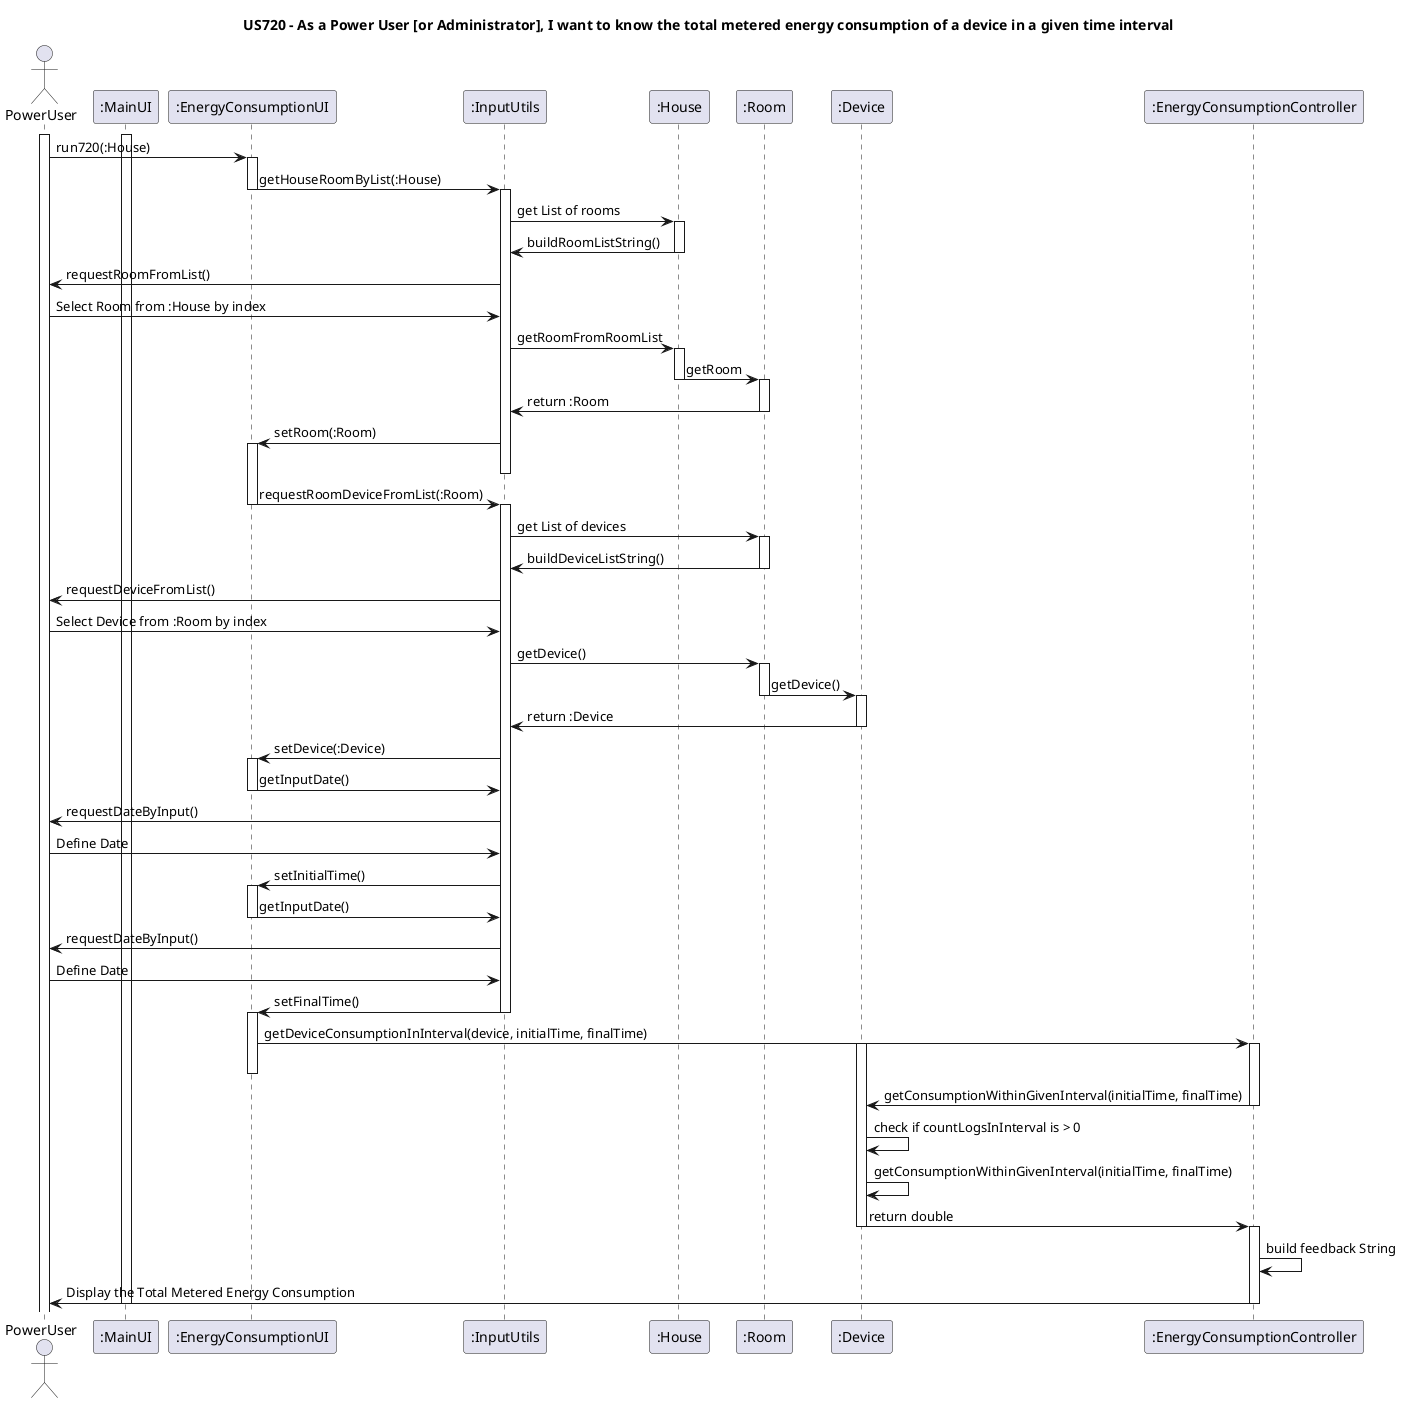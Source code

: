 @startuml
title US720 - As a Power User [or Administrator], I want to know the total metered energy consumption of a device in a given time interval
actor PowerUser
activate PowerUser
activate ":MainUI"
PowerUser ->":EnergyConsumptionUI": run720(:House)
activate ":EnergyConsumptionUI"
":EnergyConsumptionUI" -> ":InputUtils": getHouseRoomByList(:House)
deactivate ":EnergyConsumptionUI"
activate ":InputUtils"
":InputUtils" -> ":House": get List of rooms
activate ":House"
":House" -> ":InputUtils": buildRoomListString()
deactivate ":House"
":InputUtils" -> PowerUser: requestRoomFromList()
PowerUser -> ":InputUtils": Select Room from :House by index
":InputUtils" -> ":House": getRoomFromRoomList
activate ":House"
":House" -> ":Room": getRoom
deactivate ":House"
activate ":Room"
":Room" -> ":InputUtils": return :Room
deactivate ":Room"
":InputUtils" -> ":EnergyConsumptionUI": setRoom(:Room)
activate ":EnergyConsumptionUI"
deactivate ":InputUtils"
":EnergyConsumptionUI" -> ":InputUtils": requestRoomDeviceFromList(:Room)
deactivate ":EnergyConsumptionUI"
activate ":InputUtils"
":InputUtils" -> ":Room": get List of devices
activate ":Room"
":Room" -> ":InputUtils": buildDeviceListString()
deactivate ":Room"
":InputUtils" -> PowerUser: requestDeviceFromList()
PowerUser -> ":InputUtils": Select Device from :Room by index
":InputUtils" -> ":Room": getDevice()
activate ":Room"
":Room" -> ":Device": getDevice()
deactivate ":Room"
activate ":Device"
":Device" -> ":InputUtils": return :Device
deactivate ":Device"
":InputUtils" -> ":EnergyConsumptionUI": setDevice(:Device)
activate ":EnergyConsumptionUI"
":EnergyConsumptionUI" -> ":InputUtils": getInputDate()
deactivate ":EnergyConsumptionUI"
":InputUtils" -> PowerUser: requestDateByInput()
PowerUser -> ":InputUtils": Define Date
":InputUtils" -> ":EnergyConsumptionUI": setInitialTime()
activate ":EnergyConsumptionUI"
":EnergyConsumptionUI" -> ":InputUtils": getInputDate()
deactivate ":EnergyConsumptionUI"
":InputUtils" -> PowerUser: requestDateByInput()
PowerUser -> ":InputUtils": Define Date
":InputUtils" -> ":EnergyConsumptionUI": setFinalTime()
deactivate ":InputUtils"
activate ":EnergyConsumptionUI"
":EnergyConsumptionUI" -> ":EnergyConsumptionController": getDeviceConsumptionInInterval(device, initialTime, finalTime)
activate ":Device"
deactivate ":EnergyConsumptionUI"
activate ":EnergyConsumptionController"
":EnergyConsumptionController" -> ":Device": getConsumptionWithinGivenInterval(initialTime, finalTime)
deactivate ":EnergyConsumptionController"
":Device" -> ":Device": check if countLogsInInterval is > 0
":Device" -> ":Device": getConsumptionWithinGivenInterval(initialTime, finalTime)
":Device" -> ":EnergyConsumptionController": return double
deactivate ":Device"
activate ":EnergyConsumptionController"
":EnergyConsumptionController" -> ":EnergyConsumptionController": build feedback String
":EnergyConsumptionController" -> PowerUser: Display the Total Metered Energy Consumption
deactivate ":EnergyConsumptionController"
deactivate ":MainUI"
@enduml